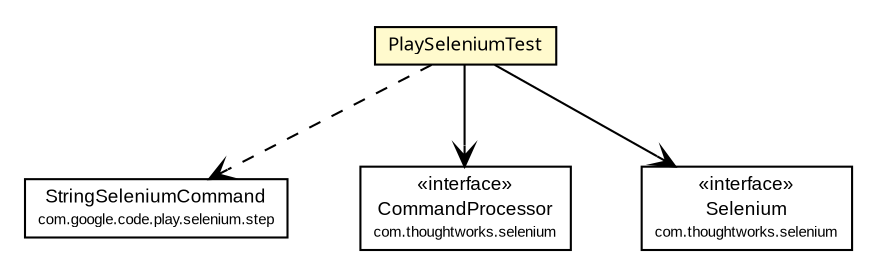 #!/usr/local/bin/dot
#
# Class diagram 
# Generated by UmlGraph version 4.6 (http://www.spinellis.gr/sw/umlgraph)
#

digraph G {
	edge [fontname="arial",fontsize=10,labelfontname="arial",labelfontsize=10];
	node [fontname="arial",fontsize=10,shape=plaintext];
	// com.google.code.play.selenium.PlaySeleniumTest
	c367 [label=<<table border="0" cellborder="1" cellspacing="0" cellpadding="2" port="p" bgcolor="lemonChiffon" href="./PlaySeleniumTest.html">
		<tr><td><table border="0" cellspacing="0" cellpadding="1">
			<tr><td><font face="ariali"> PlaySeleniumTest </font></td></tr>
		</table></td></tr>
		</table>>, fontname="arial", fontcolor="black", fontsize=9.0];
	// com.google.code.play.selenium.step.StringSeleniumCommand
	c380 [label=<<table border="0" cellborder="1" cellspacing="0" cellpadding="2" port="p" href="./step/StringSeleniumCommand.html">
		<tr><td><table border="0" cellspacing="0" cellpadding="1">
			<tr><td> StringSeleniumCommand </td></tr>
			<tr><td><font point-size="7.0"> com.google.code.play.selenium.step </font></td></tr>
		</table></td></tr>
		</table>>, fontname="arial", fontcolor="black", fontsize=9.0];
	// com.google.code.play.selenium.PlaySeleniumTest NAVASSOC com.thoughtworks.selenium.CommandProcessor
	c367:p -> c406:p [taillabel="", label="", headlabel="", fontname="arial", fontcolor="black", fontsize=10.0, color="black", arrowhead=open];
	// com.google.code.play.selenium.PlaySeleniumTest NAVASSOC com.thoughtworks.selenium.Selenium
	c367:p -> c407:p [taillabel="", label="", headlabel="", fontname="arial", fontcolor="black", fontsize=10.0, color="black", arrowhead=open];
	// com.google.code.play.selenium.PlaySeleniumTest DEPEND com.google.code.play.selenium.step.StringSeleniumCommand
	c367:p -> c380:p [taillabel="", label="", headlabel="", fontname="arial", fontcolor="black", fontsize=10.0, color="black", arrowhead=open, style=dashed];
	// com.thoughtworks.selenium.CommandProcessor
	c406 [label=<<table border="0" cellborder="1" cellspacing="0" cellpadding="2" port="p" href="http://java.sun.com/j2se/1.4.2/docs/api/com/thoughtworks/selenium/CommandProcessor.html">
		<tr><td><table border="0" cellspacing="0" cellpadding="1">
			<tr><td> &laquo;interface&raquo; </td></tr>
			<tr><td> CommandProcessor </td></tr>
			<tr><td><font point-size="7.0"> com.thoughtworks.selenium </font></td></tr>
		</table></td></tr>
		</table>>, fontname="arial", fontcolor="black", fontsize=9.0];
	// com.thoughtworks.selenium.Selenium
	c407 [label=<<table border="0" cellborder="1" cellspacing="0" cellpadding="2" port="p" href="http://java.sun.com/j2se/1.4.2/docs/api/com/thoughtworks/selenium/Selenium.html">
		<tr><td><table border="0" cellspacing="0" cellpadding="1">
			<tr><td> &laquo;interface&raquo; </td></tr>
			<tr><td> Selenium </td></tr>
			<tr><td><font point-size="7.0"> com.thoughtworks.selenium </font></td></tr>
		</table></td></tr>
		</table>>, fontname="arial", fontcolor="black", fontsize=9.0];
}


